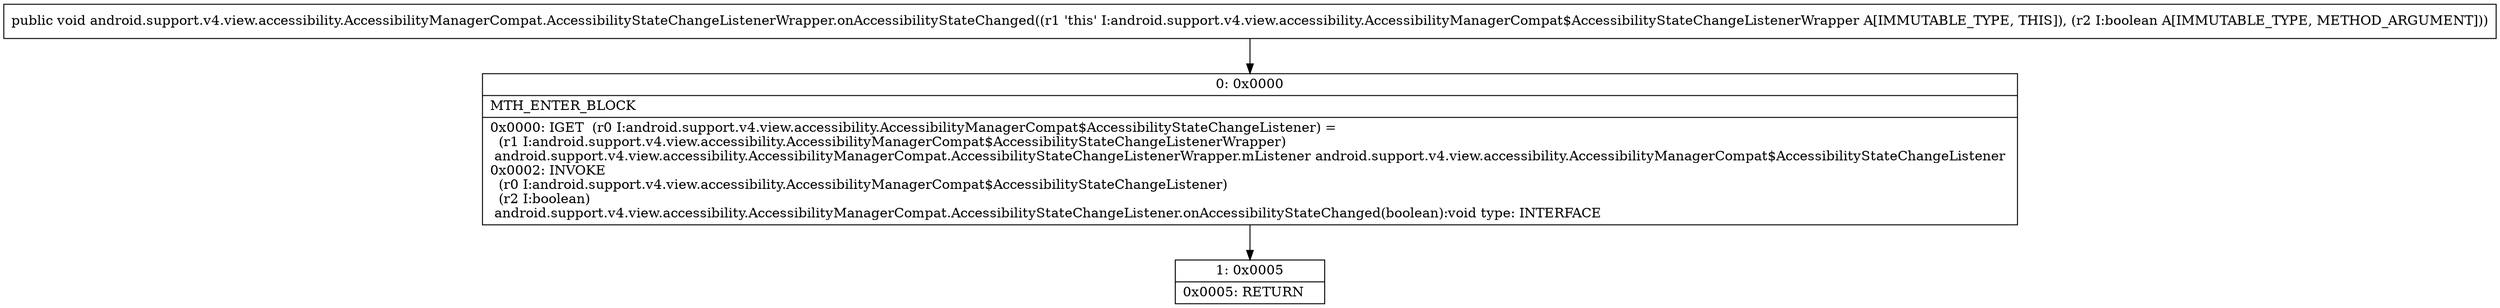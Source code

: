 digraph "CFG forandroid.support.v4.view.accessibility.AccessibilityManagerCompat.AccessibilityStateChangeListenerWrapper.onAccessibilityStateChanged(Z)V" {
Node_0 [shape=record,label="{0\:\ 0x0000|MTH_ENTER_BLOCK\l|0x0000: IGET  (r0 I:android.support.v4.view.accessibility.AccessibilityManagerCompat$AccessibilityStateChangeListener) = \l  (r1 I:android.support.v4.view.accessibility.AccessibilityManagerCompat$AccessibilityStateChangeListenerWrapper)\l android.support.v4.view.accessibility.AccessibilityManagerCompat.AccessibilityStateChangeListenerWrapper.mListener android.support.v4.view.accessibility.AccessibilityManagerCompat$AccessibilityStateChangeListener \l0x0002: INVOKE  \l  (r0 I:android.support.v4.view.accessibility.AccessibilityManagerCompat$AccessibilityStateChangeListener)\l  (r2 I:boolean)\l android.support.v4.view.accessibility.AccessibilityManagerCompat.AccessibilityStateChangeListener.onAccessibilityStateChanged(boolean):void type: INTERFACE \l}"];
Node_1 [shape=record,label="{1\:\ 0x0005|0x0005: RETURN   \l}"];
MethodNode[shape=record,label="{public void android.support.v4.view.accessibility.AccessibilityManagerCompat.AccessibilityStateChangeListenerWrapper.onAccessibilityStateChanged((r1 'this' I:android.support.v4.view.accessibility.AccessibilityManagerCompat$AccessibilityStateChangeListenerWrapper A[IMMUTABLE_TYPE, THIS]), (r2 I:boolean A[IMMUTABLE_TYPE, METHOD_ARGUMENT])) }"];
MethodNode -> Node_0;
Node_0 -> Node_1;
}

